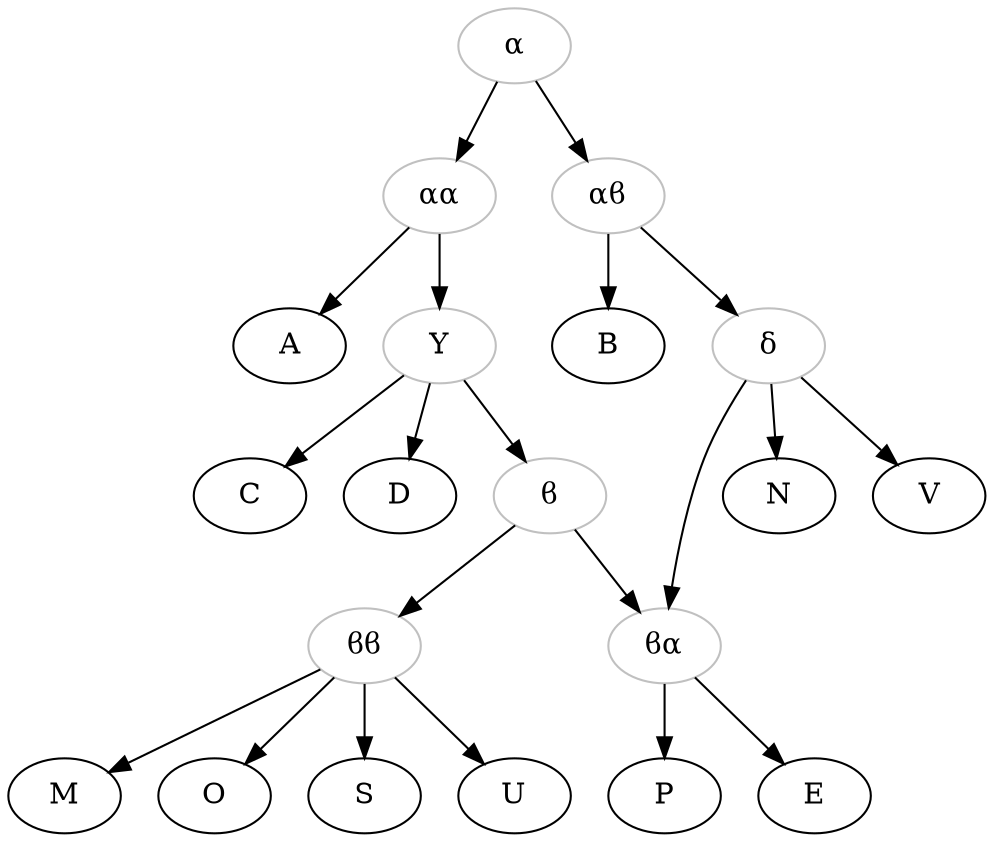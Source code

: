 digraph {
    alpha->x2alpha; 
    alpha ->alphabeta;
    x2alpha ->A;
    x2alpha ->Y;
    Y ->C;
    Y ->D;
    Y ->beta;
    beta ->x2beta;
    beta ->betaalpha;
    x2beta ->M;
    x2beta ->O;
    x2beta ->S;
    x2beta ->U;
    betaalpha->P;
    betaalpha->E;
    alphabeta ->B;
    alphabeta ->delta;
    delta ->betaalpha;
    delta ->N;
    delta ->V;
    
    
    alpha [color="grey", label="α"];
    x2alpha[color="grey",label="αα"]; 
    alphabeta[color="grey",label="αϐ"];
    Y[color="grey",label="Y"];
    A[label="A"];
    B[label="B"];
    delta[color="grey",label="δ"];
    beta[color="grey",label="ϐ"];
    x2beta[color="grey",label="ϐϐ"];
    betaalpha[color="grey",label="ϐα"];
    C[label="C"];
    D[label="D"];
    M[label="M"];
    O[label="O"];
    S[label="S"];
    U[label="U"];
    P[label="P"];
    N[label="N"];
    V[label="V"];

}


